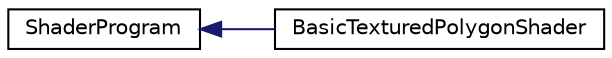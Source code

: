 digraph "Graphical Class Hierarchy"
{
  edge [fontname="Helvetica",fontsize="10",labelfontname="Helvetica",labelfontsize="10"];
  node [fontname="Helvetica",fontsize="10",shape=record];
  rankdir="LR";
  Node1 [label="ShaderProgram",height=0.2,width=0.4,color="black", fillcolor="white", style="filled",URL="$class_shader_program.html"];
  Node1 -> Node2 [dir="back",color="midnightblue",fontsize="10",style="solid",fontname="Helvetica"];
  Node2 [label="BasicTexturedPolygonShader",height=0.2,width=0.4,color="black", fillcolor="white", style="filled",URL="$class_basic_textured_polygon_shader.html"];
}
